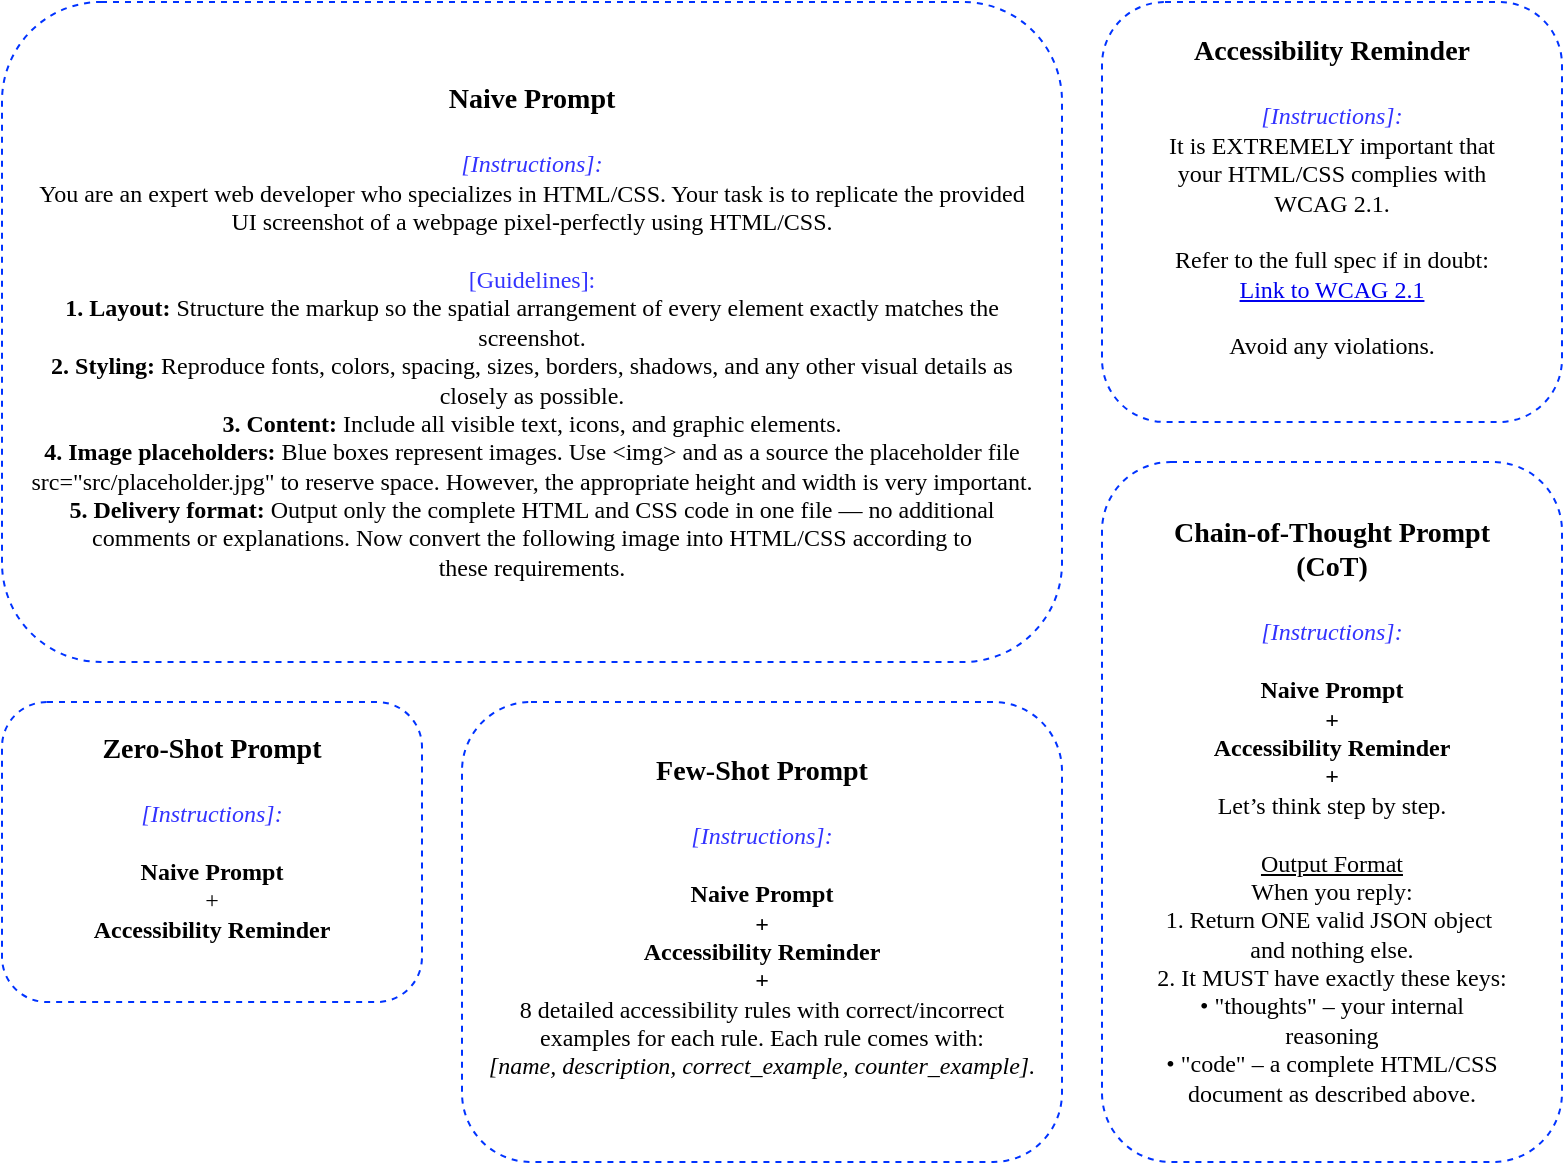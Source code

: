 <mxfile version="27.0.9">
  <diagram name="Seite-1" id="0lCGXwPHNxJS1owyBmmP">
    <mxGraphModel dx="845" dy="1965" grid="1" gridSize="10" guides="1" tooltips="1" connect="1" arrows="1" fold="1" page="1" pageScale="1" pageWidth="827" pageHeight="1169" math="0" shadow="0">
      <root>
        <mxCell id="0" />
        <mxCell id="1" parent="0" />
        <mxCell id="8NYcKv0oXcJBAA9qvjDo-1" value="&lt;div&gt;&lt;font face=&quot;Comic Sans MS&quot; style=&quot;font-size: 14px;&quot;&gt;&lt;b&gt;Naive Prompt&lt;/b&gt;&lt;/font&gt;&lt;/div&gt;&lt;div&gt;&lt;font face=&quot;Comic Sans MS&quot; style=&quot;font-size: 14px;&quot;&gt;&lt;b&gt;&lt;br&gt;&lt;/b&gt;&lt;/font&gt;&lt;/div&gt;&lt;div&gt;&lt;font style=&quot;color: rgb(51, 51, 255);&quot; face=&quot;Comic Sans MS&quot;&gt;&lt;i&gt;[Instructions]:&lt;/i&gt;&lt;/font&gt;&lt;/div&gt;&lt;div&gt;&lt;font face=&quot;Comic Sans MS&quot;&gt;You are an expert web developer who specializes in HTML/CSS. Your&amp;nbsp;&lt;/font&gt;&lt;span style=&quot;font-family: &amp;quot;Comic Sans MS&amp;quot;; background-color: transparent; color: light-dark(rgb(0, 0, 0), rgb(255, 255, 255));&quot;&gt;task is to replicate the provided UI screenshot of a webpage&amp;nbsp;&lt;/span&gt;&lt;span style=&quot;font-family: &amp;quot;Comic Sans MS&amp;quot;; background-color: transparent; color: light-dark(rgb(0, 0, 0), rgb(255, 255, 255));&quot;&gt;pixel-perfectly using HTML/CSS.&lt;/span&gt;&lt;/div&gt;&lt;div&gt;&lt;br&gt;&lt;/div&gt;&lt;div&gt;&lt;font style=&quot;color: rgb(51, 51, 255);&quot; face=&quot;Comic Sans MS&quot;&gt;[Guidelines]:&lt;/font&gt;&lt;/div&gt;&lt;div&gt;&lt;font face=&quot;Comic Sans MS&quot;&gt;&lt;b&gt;1. Layout:&lt;/b&gt; Structure the markup so the spatial arrangement of&amp;nbsp;&lt;/font&gt;&lt;span style=&quot;font-family: &amp;quot;Comic Sans MS&amp;quot;; background-color: transparent; color: light-dark(rgb(0, 0, 0), rgb(255, 255, 255));&quot;&gt;every element exactly matches the screenshot.&lt;/span&gt;&lt;/div&gt;&lt;div&gt;&lt;font face=&quot;Comic Sans MS&quot;&gt;&lt;b&gt;2. Styling:&lt;/b&gt; Reproduce fonts, colors, spacing, sizes, borders,&amp;nbsp;&lt;/font&gt;&lt;span style=&quot;font-family: &amp;quot;Comic Sans MS&amp;quot;; background-color: transparent; color: light-dark(rgb(0, 0, 0), rgb(255, 255, 255));&quot;&gt;shadows, and any other visual details as closely as possible.&lt;/span&gt;&lt;/div&gt;&lt;div&gt;&lt;font face=&quot;Comic Sans MS&quot;&gt;&lt;b&gt;3. Content:&lt;/b&gt; Include all visible text, icons, and graphic elements.&lt;/font&gt;&lt;/div&gt;&lt;div&gt;&lt;font face=&quot;Comic Sans MS&quot;&gt;&lt;b&gt;4. Image placeholders:&lt;/b&gt; Blue boxes represent images. Use &amp;lt;img&amp;gt;&amp;nbsp;&lt;/font&gt;&lt;span style=&quot;font-family: &amp;quot;Comic Sans MS&amp;quot;; background-color: transparent; color: light-dark(rgb(0, 0, 0), rgb(255, 255, 255));&quot;&gt;and as a source the placeholder file src=&quot;src/placeholder.jpg&quot; to&amp;nbsp;&lt;/span&gt;&lt;span style=&quot;font-family: &amp;quot;Comic Sans MS&amp;quot;; background-color: transparent; color: light-dark(rgb(0, 0, 0), rgb(255, 255, 255));&quot;&gt;reserve space. However, the appropriate height and width is&amp;nbsp;&lt;/span&gt;&lt;span style=&quot;font-family: &amp;quot;Comic Sans MS&amp;quot;; background-color: transparent; color: light-dark(rgb(0, 0, 0), rgb(255, 255, 255));&quot;&gt;very important.&lt;/span&gt;&lt;/div&gt;&lt;div&gt;&lt;font face=&quot;Comic Sans MS&quot;&gt;&lt;b&gt;5. Delivery format:&lt;/b&gt; Output only the complete HTML and CSS&amp;nbsp;&lt;/font&gt;&lt;span style=&quot;font-family: &amp;quot;Comic Sans MS&amp;quot;; background-color: transparent; color: light-dark(rgb(0, 0, 0), rgb(255, 255, 255));&quot;&gt;code in one file — no additional comments or explanations.&amp;nbsp;&lt;/span&gt;&lt;span style=&quot;font-family: &amp;quot;Comic Sans MS&amp;quot;; background-color: transparent; color: light-dark(rgb(0, 0, 0), rgb(255, 255, 255));&quot;&gt;Now convert the following image into HTML/CSS according to these&amp;nbsp;&lt;/span&gt;&lt;span style=&quot;font-family: &amp;quot;Comic Sans MS&amp;quot;; background-color: transparent; color: light-dark(rgb(0, 0, 0), rgb(255, 255, 255));&quot;&gt;requirements.&lt;/span&gt;&lt;/div&gt;" style="rounded=1;whiteSpace=wrap;html=1;dashed=1;strokeColor=light-dark(#0033ff, #ededed);spacing=2;spacingRight=10;spacingLeft=10;" parent="1" vertex="1">
          <mxGeometry x="20" y="-1150" width="530" height="330" as="geometry" />
        </mxCell>
        <mxCell id="8NYcKv0oXcJBAA9qvjDo-2" value="&lt;div&gt;&lt;font face=&quot;Comic Sans MS&quot;&gt;&lt;span style=&quot;font-size: 14px;&quot;&gt;&lt;b&gt;Accessibility Reminder&lt;/b&gt;&lt;/span&gt;&lt;/font&gt;&lt;/div&gt;&lt;div&gt;&lt;font face=&quot;Comic Sans MS&quot;&gt;&lt;span style=&quot;font-size: 14px;&quot;&gt;&lt;b&gt;&lt;br&gt;&lt;/b&gt;&lt;/span&gt;&lt;/font&gt;&lt;/div&gt;&lt;div&gt;&lt;font style=&quot;color: rgb(51, 51, 255);&quot; face=&quot;Comic Sans MS&quot;&gt;&lt;i&gt;[Instructions]:&lt;/i&gt;&lt;/font&gt;&lt;/div&gt;&lt;div&gt;&lt;div&gt;&lt;font face=&quot;Comic Sans MS&quot;&gt;It is EXTREMELY important that&lt;/font&gt;&lt;/div&gt;&lt;div&gt;&lt;font face=&quot;Comic Sans MS&quot;&gt;your HTML/CSS complies with&lt;/font&gt;&lt;/div&gt;&lt;div&gt;&lt;font face=&quot;Comic Sans MS&quot;&gt;WCAG 2.1.&lt;/font&gt;&lt;/div&gt;&lt;/div&gt;&lt;div&gt;&lt;br&gt;&lt;/div&gt;&lt;div&gt;&lt;span style=&quot;background-color: transparent;&quot;&gt;&lt;font face=&quot;Comic Sans MS&quot;&gt;Refer to the full spec if in doubt:&lt;/font&gt;&lt;/span&gt;&lt;/div&gt;&lt;div&gt;&lt;font style=&quot;color: rgb(0, 0, 0);&quot; face=&quot;Comic Sans MS&quot;&gt;&lt;a href=&quot;https://www.w3.org/TR/WCAG21/&quot;&gt;Link to WCAG 2.1&lt;/a&gt;&lt;/font&gt;&lt;/div&gt;&lt;div&gt;&lt;font face=&quot;Comic Sans MS&quot;&gt;&lt;br&gt;&lt;/font&gt;&lt;/div&gt;&lt;div&gt;&lt;font face=&quot;Comic Sans MS&quot;&gt;Avoid any violations.&lt;/font&gt;&lt;/div&gt;&lt;div&gt;&lt;br&gt;&lt;/div&gt;" style="rounded=1;whiteSpace=wrap;html=1;dashed=1;strokeColor=light-dark(#0033ff, #ededed);spacing=2;spacingRight=10;spacingLeft=10;" parent="1" vertex="1">
          <mxGeometry x="570" y="-1150" width="230" height="210" as="geometry" />
        </mxCell>
        <mxCell id="2v8HIe0eQScU37u_1wZn-1" value="&lt;div&gt;&lt;font face=&quot;Comic Sans MS&quot;&gt;&lt;span style=&quot;font-size: 14px;&quot;&gt;&lt;b&gt;Zero-Shot Prompt&lt;/b&gt;&lt;/span&gt;&lt;/font&gt;&lt;/div&gt;&lt;div&gt;&lt;font face=&quot;Comic Sans MS&quot;&gt;&lt;span style=&quot;font-size: 14px;&quot;&gt;&lt;b&gt;&lt;br&gt;&lt;/b&gt;&lt;/span&gt;&lt;/font&gt;&lt;/div&gt;&lt;div&gt;&lt;font face=&quot;Comic Sans MS&quot; style=&quot;color: rgb(51, 51, 255);&quot;&gt;&lt;i&gt;[Instructions]:&lt;/i&gt;&lt;/font&gt;&lt;/div&gt;&lt;div&gt;&lt;font face=&quot;Comic Sans MS&quot; style=&quot;color: rgb(51, 51, 255);&quot;&gt;&lt;i&gt;&lt;br&gt;&lt;/i&gt;&lt;/font&gt;&lt;/div&gt;&lt;div&gt;&lt;font face=&quot;Comic Sans MS&quot;&gt;&lt;b&gt;Naive Prompt&lt;/b&gt;&lt;/font&gt;&lt;/div&gt;&lt;div&gt;&lt;font face=&quot;Comic Sans MS&quot;&gt;+&lt;/font&gt;&lt;/div&gt;&lt;div&gt;&lt;font face=&quot;Comic Sans MS&quot;&gt;&lt;b&gt;Accessibility Reminder&lt;/b&gt;&lt;/font&gt;&lt;/div&gt;&lt;div&gt;&lt;br&gt;&lt;/div&gt;" style="rounded=1;whiteSpace=wrap;html=1;dashed=1;strokeColor=light-dark(#0033ff, #ededed);spacing=2;spacingRight=10;spacingLeft=10;" parent="1" vertex="1">
          <mxGeometry x="20" y="-800" width="210" height="150" as="geometry" />
        </mxCell>
        <mxCell id="2v8HIe0eQScU37u_1wZn-3" value="&lt;div&gt;&lt;font face=&quot;Comic Sans MS&quot;&gt;&lt;span style=&quot;font-size: 14px;&quot;&gt;&lt;b&gt;Few-Shot Prompt&lt;/b&gt;&lt;/span&gt;&lt;/font&gt;&lt;/div&gt;&lt;div&gt;&lt;font face=&quot;Comic Sans MS&quot;&gt;&lt;span style=&quot;font-size: 14px;&quot;&gt;&lt;b&gt;&lt;br&gt;&lt;/b&gt;&lt;/span&gt;&lt;/font&gt;&lt;/div&gt;&lt;div&gt;&lt;font face=&quot;Comic Sans MS&quot; style=&quot;color: rgb(51, 51, 255);&quot;&gt;&lt;i&gt;[Instructions]:&lt;/i&gt;&lt;/font&gt;&lt;/div&gt;&lt;div&gt;&lt;font face=&quot;Comic Sans MS&quot; style=&quot;color: rgb(51, 51, 255);&quot;&gt;&lt;i&gt;&lt;br&gt;&lt;/i&gt;&lt;/font&gt;&lt;/div&gt;&lt;div&gt;&lt;div&gt;&lt;font face=&quot;Comic Sans MS&quot;&gt;&lt;b&gt;Naive Prompt&lt;/b&gt;&lt;/font&gt;&lt;/div&gt;&lt;div&gt;&lt;font face=&quot;Comic Sans MS&quot;&gt;&lt;b&gt;+&lt;/b&gt;&lt;/font&gt;&lt;/div&gt;&lt;div&gt;&lt;font face=&quot;Comic Sans MS&quot;&gt;&lt;b&gt;Accessibility Reminder&lt;/b&gt;&lt;/font&gt;&lt;/div&gt;&lt;/div&gt;&lt;div&gt;&lt;font face=&quot;Comic Sans MS&quot;&gt;&lt;b&gt;+&lt;/b&gt;&lt;/font&gt;&lt;/div&gt;&lt;div&gt;&lt;font face=&quot;Comic Sans MS&quot;&gt;&lt;div style=&quot;&quot;&gt;8 detailed accessibility rules with&amp;nbsp;&lt;span style=&quot;background-color: transparent; color: light-dark(rgb(0, 0, 0), rgb(255, 255, 255));&quot;&gt;correct/incorrect examples for each&amp;nbsp;&lt;/span&gt;&lt;span style=&quot;background-color: transparent; color: light-dark(rgb(0, 0, 0), rgb(255, 255, 255));&quot;&gt;rule. Each rule comes with:&lt;/span&gt;&lt;/div&gt;&lt;div style=&quot;&quot;&gt;&lt;font&gt;&lt;i&gt;&lt;font style=&quot;&quot;&gt;[name,&amp;nbsp;&lt;span style=&quot;background-color: transparent; color: light-dark(rgb(0, 0, 0), rgb(255, 255, 255));&quot;&gt;description, correct_example,&amp;nbsp;&lt;/span&gt;&lt;/font&gt;&lt;span style=&quot;background-color: transparent; color: light-dark(rgb(0, 0, 0), rgb(255, 255, 255));&quot;&gt;counter_example].&lt;/span&gt;&lt;/i&gt;&lt;/font&gt;&lt;/div&gt;&lt;/font&gt;&lt;/div&gt;&lt;div&gt;&lt;br&gt;&lt;/div&gt;" style="rounded=1;whiteSpace=wrap;html=1;dashed=1;strokeColor=light-dark(#0033ff, #ededed);spacing=2;spacingRight=10;spacingLeft=10;" parent="1" vertex="1">
          <mxGeometry x="250" y="-800" width="300" height="230" as="geometry" />
        </mxCell>
        <mxCell id="2v8HIe0eQScU37u_1wZn-6" value="&lt;div&gt;&lt;div&gt;&lt;font face=&quot;Comic Sans MS&quot;&gt;&lt;span style=&quot;font-size: 14px;&quot;&gt;&lt;b&gt;Chain-of-Thought Prompt&lt;/b&gt;&lt;/span&gt;&lt;/font&gt;&lt;/div&gt;&lt;div&gt;&lt;font face=&quot;Comic Sans MS&quot;&gt;&lt;span style=&quot;font-size: 14px;&quot;&gt;&lt;b&gt;(CoT)&lt;/b&gt;&lt;/span&gt;&lt;/font&gt;&lt;/div&gt;&lt;/div&gt;&lt;div&gt;&lt;font face=&quot;Comic Sans MS&quot;&gt;&lt;span style=&quot;font-size: 14px;&quot;&gt;&lt;b&gt;&lt;br&gt;&lt;/b&gt;&lt;/span&gt;&lt;/font&gt;&lt;/div&gt;&lt;div&gt;&lt;font face=&quot;Comic Sans MS&quot; style=&quot;color: rgb(51, 51, 255);&quot;&gt;&lt;i&gt;[Instructions]:&lt;/i&gt;&lt;/font&gt;&lt;/div&gt;&lt;div&gt;&lt;font face=&quot;Comic Sans MS&quot; style=&quot;color: rgb(51, 51, 255);&quot;&gt;&lt;i&gt;&lt;br&gt;&lt;/i&gt;&lt;/font&gt;&lt;/div&gt;&lt;div&gt;&lt;div&gt;&lt;div&gt;&lt;font face=&quot;Comic Sans MS&quot;&gt;&lt;b&gt;Naive Prompt&lt;/b&gt;&lt;/font&gt;&lt;/div&gt;&lt;div&gt;&lt;font face=&quot;Comic Sans MS&quot;&gt;&lt;b&gt;+&lt;/b&gt;&lt;/font&gt;&lt;/div&gt;&lt;div&gt;&lt;font face=&quot;Comic Sans MS&quot;&gt;&lt;b&gt;Accessibility Reminder&lt;/b&gt;&lt;/font&gt;&lt;/div&gt;&lt;/div&gt;&lt;div&gt;&lt;font face=&quot;Comic Sans MS&quot;&gt;&lt;b&gt;+&lt;/b&gt;&lt;/font&gt;&lt;/div&gt;&lt;/div&gt;&lt;div&gt;&lt;font face=&quot;Comic Sans MS&quot;&gt;Let’s think step by step.&lt;/font&gt;&lt;/div&gt;&lt;div&gt;&lt;br&gt;&lt;/div&gt;&lt;div&gt;&lt;div&gt;&lt;font face=&quot;Comic Sans MS&quot;&gt;&lt;u&gt;Output Format&lt;/u&gt;&lt;/font&gt;&lt;/div&gt;&lt;div&gt;&lt;font face=&quot;Comic Sans MS&quot;&gt;When you reply:&lt;/font&gt;&lt;/div&gt;&lt;div&gt;&lt;font face=&quot;Comic Sans MS&quot;&gt;1. Return ONE valid JSON object&amp;nbsp;&lt;/font&gt;&lt;/div&gt;&lt;div&gt;&lt;span style=&quot;font-family: &amp;quot;Comic Sans MS&amp;quot;; background-color: transparent; color: light-dark(rgb(0, 0, 0), rgb(255, 255, 255));&quot;&gt;and nothing else.&lt;/span&gt;&lt;/div&gt;&lt;div&gt;&lt;font face=&quot;Comic Sans MS&quot;&gt;2. It MUST have exactly these&amp;nbsp;&lt;/font&gt;&lt;span style=&quot;font-family: &amp;quot;Comic Sans MS&amp;quot;; background-color: transparent; color: light-dark(rgb(0, 0, 0), rgb(255, 255, 255));&quot;&gt;keys:&lt;/span&gt;&lt;/div&gt;&lt;div&gt;&lt;font face=&quot;Comic Sans MS&quot;&gt;• &quot;thoughts&quot; – your internal&lt;/font&gt;&lt;/div&gt;&lt;div&gt;&lt;span style=&quot;font-family: &amp;quot;Comic Sans MS&amp;quot;; background-color: transparent; color: light-dark(rgb(0, 0, 0), rgb(255, 255, 255));&quot;&gt;reasoning&lt;/span&gt;&lt;/div&gt;&lt;div&gt;&lt;font face=&quot;Comic Sans MS&quot;&gt;• &quot;code&quot; – a complete HTML/CSS&lt;/font&gt;&lt;/div&gt;&lt;div&gt;&lt;font face=&quot;Comic Sans MS&quot;&gt;document as described above.&lt;/font&gt;&lt;/div&gt;&lt;/div&gt;" style="rounded=1;whiteSpace=wrap;html=1;dashed=1;strokeColor=light-dark(#0033ff, #ededed);spacing=2;spacingRight=10;spacingLeft=10;" parent="1" vertex="1">
          <mxGeometry x="570" y="-920" width="230" height="350" as="geometry" />
        </mxCell>
      </root>
    </mxGraphModel>
  </diagram>
</mxfile>

